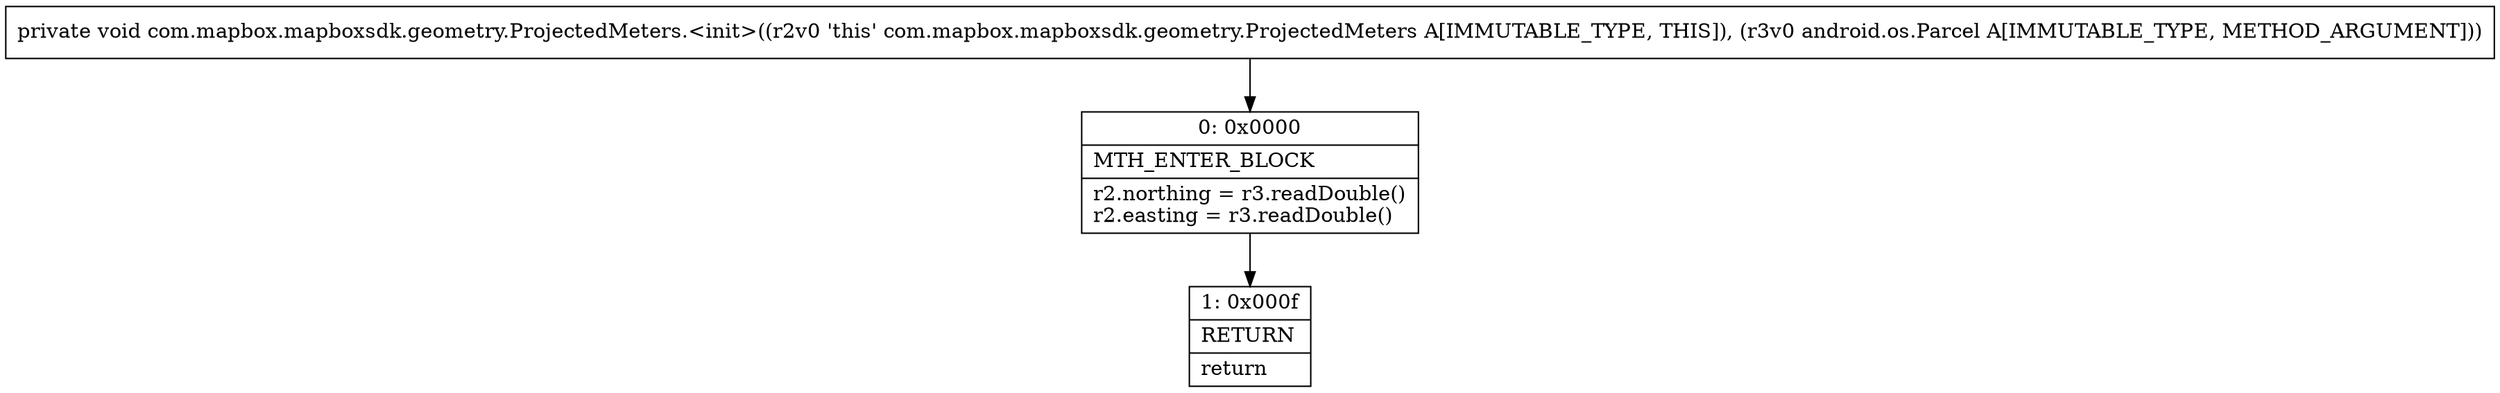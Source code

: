 digraph "CFG forcom.mapbox.mapboxsdk.geometry.ProjectedMeters.\<init\>(Landroid\/os\/Parcel;)V" {
Node_0 [shape=record,label="{0\:\ 0x0000|MTH_ENTER_BLOCK\l|r2.northing = r3.readDouble()\lr2.easting = r3.readDouble()\l}"];
Node_1 [shape=record,label="{1\:\ 0x000f|RETURN\l|return\l}"];
MethodNode[shape=record,label="{private void com.mapbox.mapboxsdk.geometry.ProjectedMeters.\<init\>((r2v0 'this' com.mapbox.mapboxsdk.geometry.ProjectedMeters A[IMMUTABLE_TYPE, THIS]), (r3v0 android.os.Parcel A[IMMUTABLE_TYPE, METHOD_ARGUMENT])) }"];
MethodNode -> Node_0;
Node_0 -> Node_1;
}

